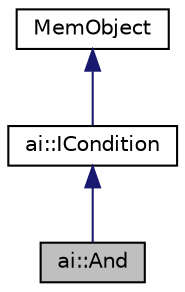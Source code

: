 digraph "ai::And"
{
  edge [fontname="Helvetica",fontsize="10",labelfontname="Helvetica",labelfontsize="10"];
  node [fontname="Helvetica",fontsize="10",shape=record];
  Node1 [label="ai::And",height=0.2,width=0.4,color="black", fillcolor="grey75", style="filled", fontcolor="black"];
  Node2 -> Node1 [dir="back",color="midnightblue",fontsize="10",style="solid",fontname="Helvetica"];
  Node2 [label="ai::ICondition",height=0.2,width=0.4,color="black", fillcolor="white", style="filled",URL="$classai_1_1ICondition.html",tooltip="A condition can be placed on a TreeNode to decide which node is going to get executed. In general they are stateless. If they are not, it should explicitly get noted. "];
  Node3 -> Node2 [dir="back",color="midnightblue",fontsize="10",style="solid",fontname="Helvetica"];
  Node3 [label="MemObject",height=0.2,width=0.4,color="black", fillcolor="white", style="filled",URL="$classai_1_1__MemObject.html"];
}
